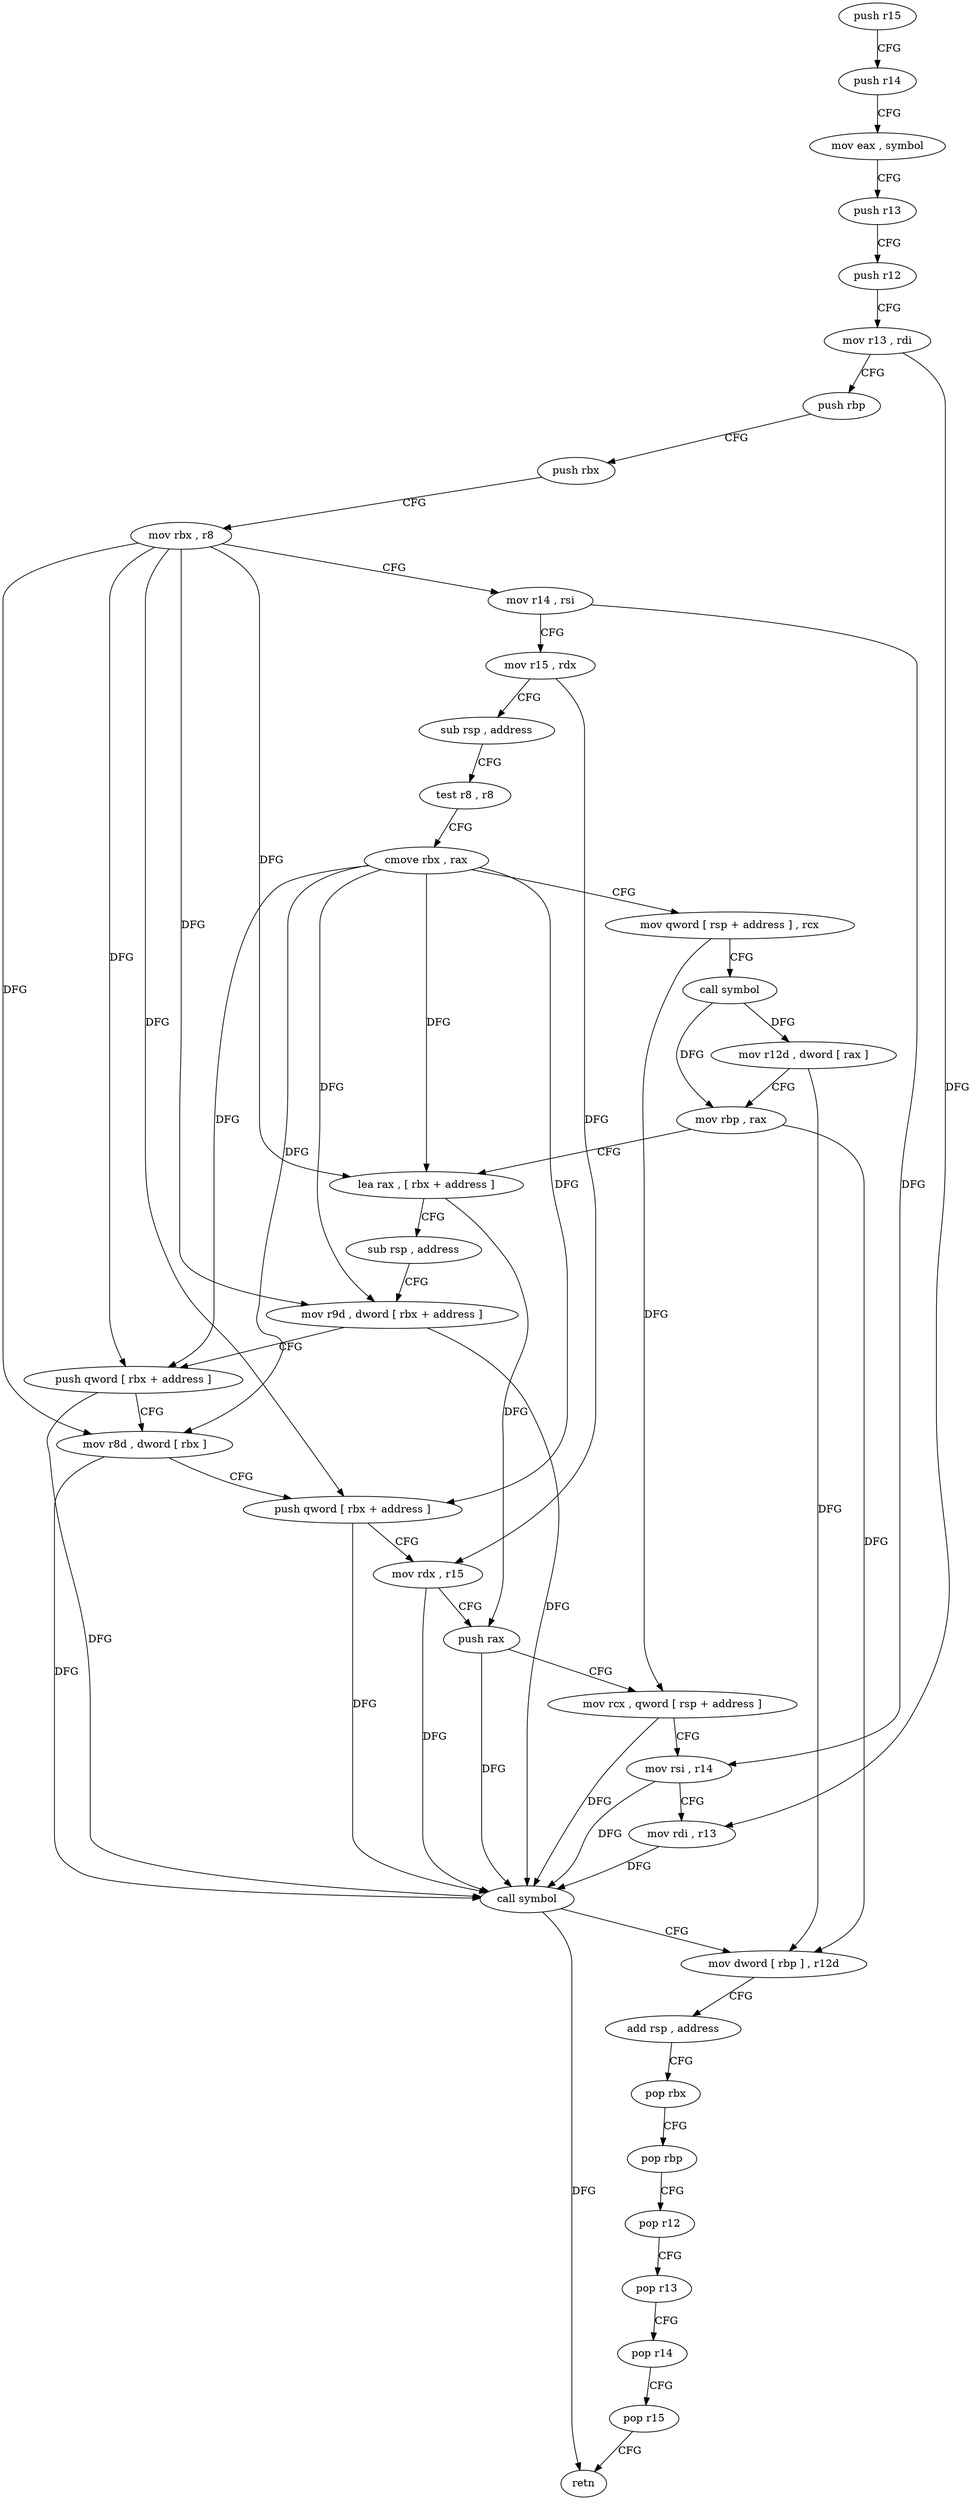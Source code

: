 digraph "func" {
"4319776" [label = "push r15" ]
"4319778" [label = "push r14" ]
"4319780" [label = "mov eax , symbol" ]
"4319785" [label = "push r13" ]
"4319787" [label = "push r12" ]
"4319789" [label = "mov r13 , rdi" ]
"4319792" [label = "push rbp" ]
"4319793" [label = "push rbx" ]
"4319794" [label = "mov rbx , r8" ]
"4319797" [label = "mov r14 , rsi" ]
"4319800" [label = "mov r15 , rdx" ]
"4319803" [label = "sub rsp , address" ]
"4319807" [label = "test r8 , r8" ]
"4319810" [label = "cmove rbx , rax" ]
"4319814" [label = "mov qword [ rsp + address ] , rcx" ]
"4319819" [label = "call symbol" ]
"4319824" [label = "mov r12d , dword [ rax ]" ]
"4319827" [label = "mov rbp , rax" ]
"4319830" [label = "lea rax , [ rbx + address ]" ]
"4319834" [label = "sub rsp , address" ]
"4319838" [label = "mov r9d , dword [ rbx + address ]" ]
"4319842" [label = "push qword [ rbx + address ]" ]
"4319845" [label = "mov r8d , dword [ rbx ]" ]
"4319848" [label = "push qword [ rbx + address ]" ]
"4319851" [label = "mov rdx , r15" ]
"4319854" [label = "push rax" ]
"4319855" [label = "mov rcx , qword [ rsp + address ]" ]
"4319860" [label = "mov rsi , r14" ]
"4319863" [label = "mov rdi , r13" ]
"4319866" [label = "call symbol" ]
"4319871" [label = "mov dword [ rbp ] , r12d" ]
"4319875" [label = "add rsp , address" ]
"4319879" [label = "pop rbx" ]
"4319880" [label = "pop rbp" ]
"4319881" [label = "pop r12" ]
"4319883" [label = "pop r13" ]
"4319885" [label = "pop r14" ]
"4319887" [label = "pop r15" ]
"4319889" [label = "retn" ]
"4319776" -> "4319778" [ label = "CFG" ]
"4319778" -> "4319780" [ label = "CFG" ]
"4319780" -> "4319785" [ label = "CFG" ]
"4319785" -> "4319787" [ label = "CFG" ]
"4319787" -> "4319789" [ label = "CFG" ]
"4319789" -> "4319792" [ label = "CFG" ]
"4319789" -> "4319863" [ label = "DFG" ]
"4319792" -> "4319793" [ label = "CFG" ]
"4319793" -> "4319794" [ label = "CFG" ]
"4319794" -> "4319797" [ label = "CFG" ]
"4319794" -> "4319830" [ label = "DFG" ]
"4319794" -> "4319838" [ label = "DFG" ]
"4319794" -> "4319842" [ label = "DFG" ]
"4319794" -> "4319845" [ label = "DFG" ]
"4319794" -> "4319848" [ label = "DFG" ]
"4319797" -> "4319800" [ label = "CFG" ]
"4319797" -> "4319860" [ label = "DFG" ]
"4319800" -> "4319803" [ label = "CFG" ]
"4319800" -> "4319851" [ label = "DFG" ]
"4319803" -> "4319807" [ label = "CFG" ]
"4319807" -> "4319810" [ label = "CFG" ]
"4319810" -> "4319814" [ label = "CFG" ]
"4319810" -> "4319830" [ label = "DFG" ]
"4319810" -> "4319838" [ label = "DFG" ]
"4319810" -> "4319842" [ label = "DFG" ]
"4319810" -> "4319845" [ label = "DFG" ]
"4319810" -> "4319848" [ label = "DFG" ]
"4319814" -> "4319819" [ label = "CFG" ]
"4319814" -> "4319855" [ label = "DFG" ]
"4319819" -> "4319824" [ label = "DFG" ]
"4319819" -> "4319827" [ label = "DFG" ]
"4319824" -> "4319827" [ label = "CFG" ]
"4319824" -> "4319871" [ label = "DFG" ]
"4319827" -> "4319830" [ label = "CFG" ]
"4319827" -> "4319871" [ label = "DFG" ]
"4319830" -> "4319834" [ label = "CFG" ]
"4319830" -> "4319854" [ label = "DFG" ]
"4319834" -> "4319838" [ label = "CFG" ]
"4319838" -> "4319842" [ label = "CFG" ]
"4319838" -> "4319866" [ label = "DFG" ]
"4319842" -> "4319845" [ label = "CFG" ]
"4319842" -> "4319866" [ label = "DFG" ]
"4319845" -> "4319848" [ label = "CFG" ]
"4319845" -> "4319866" [ label = "DFG" ]
"4319848" -> "4319851" [ label = "CFG" ]
"4319848" -> "4319866" [ label = "DFG" ]
"4319851" -> "4319854" [ label = "CFG" ]
"4319851" -> "4319866" [ label = "DFG" ]
"4319854" -> "4319855" [ label = "CFG" ]
"4319854" -> "4319866" [ label = "DFG" ]
"4319855" -> "4319860" [ label = "CFG" ]
"4319855" -> "4319866" [ label = "DFG" ]
"4319860" -> "4319863" [ label = "CFG" ]
"4319860" -> "4319866" [ label = "DFG" ]
"4319863" -> "4319866" [ label = "DFG" ]
"4319866" -> "4319871" [ label = "CFG" ]
"4319866" -> "4319889" [ label = "DFG" ]
"4319871" -> "4319875" [ label = "CFG" ]
"4319875" -> "4319879" [ label = "CFG" ]
"4319879" -> "4319880" [ label = "CFG" ]
"4319880" -> "4319881" [ label = "CFG" ]
"4319881" -> "4319883" [ label = "CFG" ]
"4319883" -> "4319885" [ label = "CFG" ]
"4319885" -> "4319887" [ label = "CFG" ]
"4319887" -> "4319889" [ label = "CFG" ]
}
